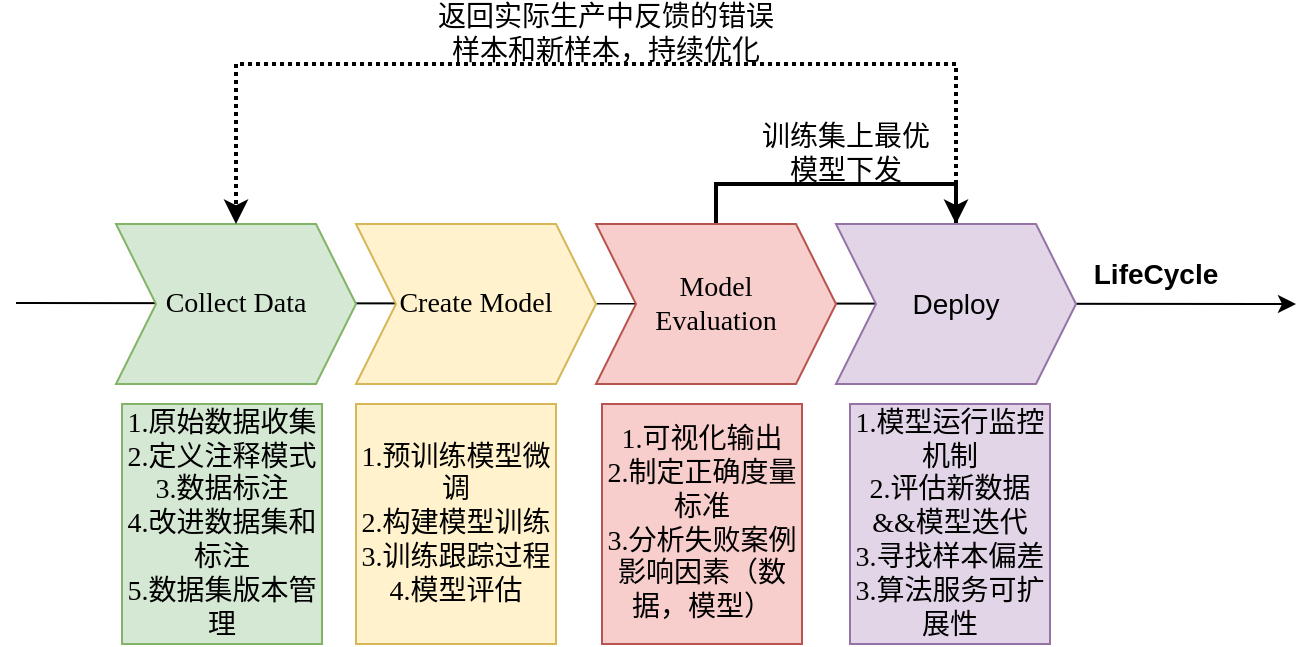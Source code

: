 <mxfile version="20.8.22" type="github">
  <diagram name="第 1 页" id="2yTEqHCldMi4QUYguqsw">
    <mxGraphModel dx="968" dy="522" grid="1" gridSize="10" guides="1" tooltips="1" connect="1" arrows="1" fold="1" page="1" pageScale="1" pageWidth="827" pageHeight="1169" math="0" shadow="0">
      <root>
        <mxCell id="0" />
        <mxCell id="1" parent="0" />
        <mxCell id="LQg2GFTGO8ufoFwHGwls-5" value="" style="endArrow=classic;html=1;rounded=0;" edge="1" parent="1">
          <mxGeometry width="50" height="50" relative="1" as="geometry">
            <mxPoint x="160" y="319.52" as="sourcePoint" />
            <mxPoint x="800" y="320" as="targetPoint" />
          </mxGeometry>
        </mxCell>
        <mxCell id="LQg2GFTGO8ufoFwHGwls-1" value="Collect Data" style="shape=step;perimeter=stepPerimeter;whiteSpace=wrap;html=1;fixedSize=1;fillColor=#d5e8d4;strokeColor=#82b366;fontFamily=Times New Roman;fontSize=14;" vertex="1" parent="1">
          <mxGeometry x="210" y="280" width="120" height="80" as="geometry" />
        </mxCell>
        <mxCell id="LQg2GFTGO8ufoFwHGwls-2" value="Create Model" style="shape=step;perimeter=stepPerimeter;whiteSpace=wrap;html=1;fixedSize=1;fillColor=#fff2cc;strokeColor=#d6b656;fontFamily=Times New Roman;fontSize=14;" vertex="1" parent="1">
          <mxGeometry x="330" y="280" width="120" height="80" as="geometry" />
        </mxCell>
        <mxCell id="LQg2GFTGO8ufoFwHGwls-14" style="edgeStyle=orthogonalEdgeStyle;rounded=0;orthogonalLoop=1;jettySize=auto;html=1;exitX=0.5;exitY=0;exitDx=0;exitDy=0;entryX=0.5;entryY=0;entryDx=0;entryDy=0;strokeWidth=2;fontFamily=Times New Roman;fontSize=14;" edge="1" parent="1" source="LQg2GFTGO8ufoFwHGwls-3" target="LQg2GFTGO8ufoFwHGwls-4">
          <mxGeometry relative="1" as="geometry" />
        </mxCell>
        <mxCell id="LQg2GFTGO8ufoFwHGwls-3" value="Model &lt;br&gt;Evaluation" style="shape=step;perimeter=stepPerimeter;whiteSpace=wrap;html=1;fixedSize=1;fillColor=#f8cecc;strokeColor=#b85450;fontFamily=Times New Roman;fontSize=14;" vertex="1" parent="1">
          <mxGeometry x="450" y="280" width="120" height="80" as="geometry" />
        </mxCell>
        <mxCell id="LQg2GFTGO8ufoFwHGwls-11" style="edgeStyle=orthogonalEdgeStyle;rounded=0;orthogonalLoop=1;jettySize=auto;html=1;exitX=0.5;exitY=0;exitDx=0;exitDy=0;entryX=0.5;entryY=0;entryDx=0;entryDy=0;fontFamily=Times New Roman;fontSize=14;dashed=1;dashPattern=1 1;strokeWidth=2;" edge="1" parent="1" source="LQg2GFTGO8ufoFwHGwls-4" target="LQg2GFTGO8ufoFwHGwls-1">
          <mxGeometry relative="1" as="geometry">
            <Array as="points">
              <mxPoint x="630" y="200" />
              <mxPoint x="270" y="200" />
            </Array>
          </mxGeometry>
        </mxCell>
        <mxCell id="LQg2GFTGO8ufoFwHGwls-4" value="Deploy" style="shape=step;perimeter=stepPerimeter;whiteSpace=wrap;html=1;fixedSize=1;fillColor=#e1d5e7;strokeColor=#9673a6;fontSize=14;" vertex="1" parent="1">
          <mxGeometry x="570" y="280" width="120" height="80" as="geometry" />
        </mxCell>
        <mxCell id="LQg2GFTGO8ufoFwHGwls-6" value="&lt;b&gt;&lt;font style=&quot;font-size: 14px;&quot;&gt;LifeCycle&lt;/font&gt;&lt;/b&gt;" style="text;html=1;strokeColor=none;fillColor=none;align=center;verticalAlign=middle;whiteSpace=wrap;rounded=0;" vertex="1" parent="1">
          <mxGeometry x="700" y="290" width="60" height="30" as="geometry" />
        </mxCell>
        <mxCell id="LQg2GFTGO8ufoFwHGwls-7" value="1.原始数据收集&lt;br&gt;2.定义注释模式&lt;br&gt;3.数据标注&lt;br&gt;4.改进数据集和标注&lt;br&gt;5.数据集版本管理" style="text;html=1;strokeColor=#82b366;fillColor=#d5e8d4;align=center;verticalAlign=middle;whiteSpace=wrap;rounded=0;fontSize=14;fontFamily=Times New Roman;" vertex="1" parent="1">
          <mxGeometry x="213" y="370" width="100" height="120" as="geometry" />
        </mxCell>
        <mxCell id="LQg2GFTGO8ufoFwHGwls-8" value="1.预训练模型微调&lt;br&gt;2.构建模型训练&lt;br&gt;3.训练跟踪过程4.模型评估" style="text;html=1;strokeColor=#d6b656;fillColor=#fff2cc;align=center;verticalAlign=middle;whiteSpace=wrap;rounded=0;fontSize=14;fontFamily=Times New Roman;" vertex="1" parent="1">
          <mxGeometry x="330" y="370" width="100" height="120" as="geometry" />
        </mxCell>
        <mxCell id="LQg2GFTGO8ufoFwHGwls-9" value="1.可视化输出&lt;br&gt;2.制定正确度量标准&lt;br&gt;3.分析失败案例影响因素（数据，模型）" style="text;html=1;strokeColor=#b85450;fillColor=#f8cecc;align=center;verticalAlign=middle;whiteSpace=wrap;rounded=0;fontSize=14;fontFamily=Times New Roman;" vertex="1" parent="1">
          <mxGeometry x="453" y="370" width="100" height="120" as="geometry" />
        </mxCell>
        <mxCell id="LQg2GFTGO8ufoFwHGwls-10" value="1.模型运行监控机制&lt;br&gt;2.评估新数据&amp;amp;&amp;amp;模型迭代&lt;br&gt;3.寻找样本偏差&lt;br&gt;3.算法服务可扩展性" style="text;html=1;strokeColor=#9673a6;fillColor=#e1d5e7;align=center;verticalAlign=middle;whiteSpace=wrap;rounded=0;fontSize=14;fontFamily=Times New Roman;" vertex="1" parent="1">
          <mxGeometry x="577" y="370" width="100" height="120" as="geometry" />
        </mxCell>
        <mxCell id="LQg2GFTGO8ufoFwHGwls-15" value="训练集上最优模型下发" style="text;html=1;strokeColor=none;fillColor=none;align=center;verticalAlign=middle;whiteSpace=wrap;rounded=0;fontSize=14;fontFamily=Times New Roman;" vertex="1" parent="1">
          <mxGeometry x="530" y="230" width="90" height="30" as="geometry" />
        </mxCell>
        <mxCell id="LQg2GFTGO8ufoFwHGwls-16" value="返回实际生产中反馈的错误样本和新样本，持续优化" style="text;html=1;strokeColor=none;fillColor=none;align=center;verticalAlign=middle;whiteSpace=wrap;rounded=0;fontSize=14;fontFamily=Times New Roman;" vertex="1" parent="1">
          <mxGeometry x="370" y="170" width="170" height="30" as="geometry" />
        </mxCell>
      </root>
    </mxGraphModel>
  </diagram>
</mxfile>
